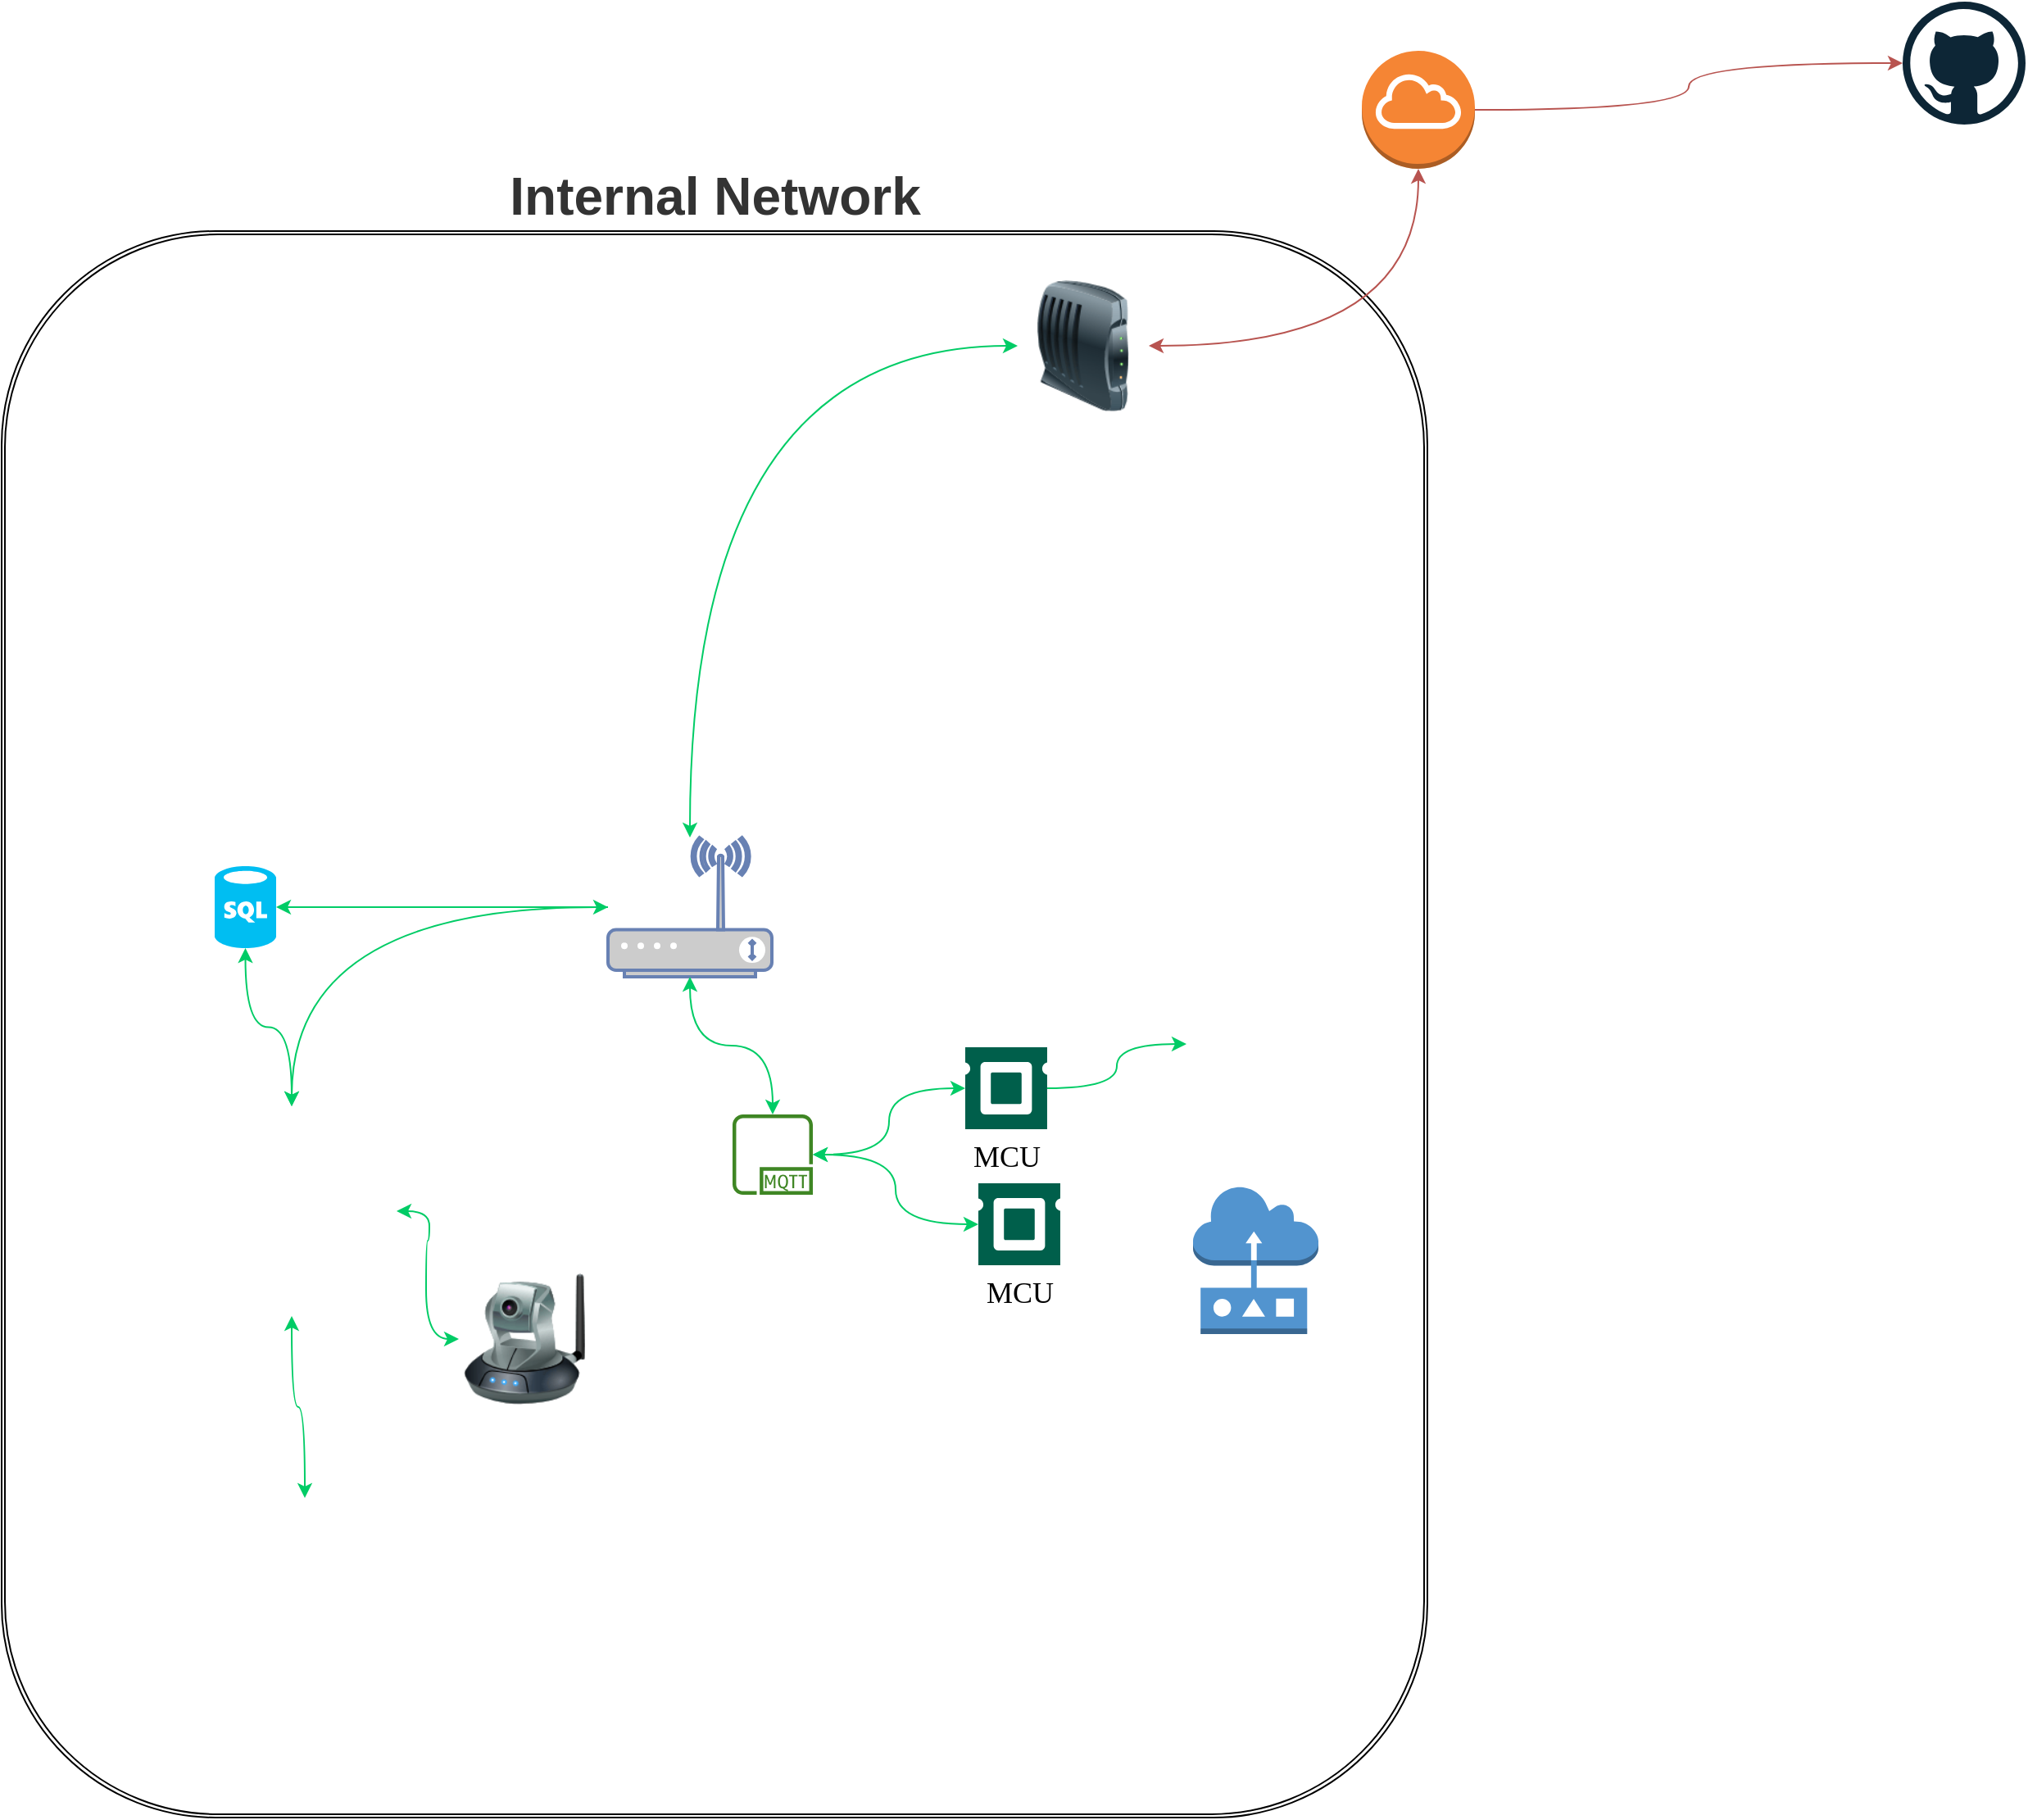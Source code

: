 <mxfile version="18.0.4" type="github">
  <diagram id="pVQxytGTDayc2jEEc_CP" name="페이지-1">
    <mxGraphModel dx="1624" dy="894" grid="0" gridSize="10" guides="1" tooltips="1" connect="1" arrows="1" fold="1" page="1" pageScale="1" pageWidth="1654" pageHeight="1169" background="none" math="0" shadow="0">
      <root>
        <mxCell id="0" />
        <mxCell id="1" parent="0" />
        <mxCell id="DquklN-0w3ACO9VQhsgp-13" value="Internal Network" style="shape=ext;double=1;rounded=1;gradientDirection=radial;shadow=0;glass=0;fillColor=none;verticalAlign=bottom;fontSize=32;fontStyle=1;horizontal=1;labelPosition=center;verticalLabelPosition=top;align=center;labelBackgroundColor=none;labelBorderColor=none;html=1;spacingTop=0;fontColor=#333333;" parent="1" vertex="1">
          <mxGeometry x="60" y="170" width="870" height="968" as="geometry" />
        </mxCell>
        <mxCell id="DquklN-0w3ACO9VQhsgp-12" style="edgeStyle=orthogonalEdgeStyle;rounded=1;orthogonalLoop=1;jettySize=auto;html=1;curved=1;startArrow=classic;startFill=1;strokeColor=#00CC66;" parent="1" source="DquklN-0w3ACO9VQhsgp-1" target="DquklN-0w3ACO9VQhsgp-11" edge="1">
          <mxGeometry relative="1" as="geometry" />
        </mxCell>
        <mxCell id="ETgPpj9uZT_xdQ4dbNcN-6" style="edgeStyle=orthogonalEdgeStyle;curved=1;rounded=1;orthogonalLoop=1;jettySize=auto;html=1;fontSize=18;startArrow=none;startFill=0;strokeColor=#00CC66;elbow=vertical;" edge="1" parent="1" source="DquklN-0w3ACO9VQhsgp-1" target="ETgPpj9uZT_xdQ4dbNcN-2">
          <mxGeometry relative="1" as="geometry" />
        </mxCell>
        <mxCell id="DquklN-0w3ACO9VQhsgp-1" value="" style="fontColor=#0066CC;verticalAlign=top;verticalLabelPosition=bottom;labelPosition=center;align=center;html=1;outlineConnect=0;fillColor=#CCCCCC;strokeColor=#6881B3;gradientColor=none;gradientDirection=north;strokeWidth=2;shape=mxgraph.networks.wireless_modem;rounded=1;" parent="1" vertex="1">
          <mxGeometry x="430" y="540" width="100" height="85" as="geometry" />
        </mxCell>
        <mxCell id="DquklN-0w3ACO9VQhsgp-7" style="edgeStyle=orthogonalEdgeStyle;rounded=1;orthogonalLoop=1;jettySize=auto;html=1;elbow=vertical;fillColor=#f8cecc;strokeColor=#b85450;curved=1;startArrow=classic;startFill=1;" parent="1" source="DquklN-0w3ACO9VQhsgp-5" target="DquklN-0w3ACO9VQhsgp-6" edge="1">
          <mxGeometry relative="1" as="geometry" />
        </mxCell>
        <mxCell id="DquklN-0w3ACO9VQhsgp-8" value="" style="edgeStyle=orthogonalEdgeStyle;rounded=1;orthogonalLoop=1;jettySize=auto;html=1;curved=1;startArrow=classic;startFill=1;strokeColor=#00CC66;" parent="1" source="DquklN-0w3ACO9VQhsgp-5" target="DquklN-0w3ACO9VQhsgp-1" edge="1">
          <mxGeometry relative="1" as="geometry" />
        </mxCell>
        <mxCell id="DquklN-0w3ACO9VQhsgp-5" value="" style="image;html=1;image=img/lib/clip_art/networking/Modem_128x128.png;rounded=1;" parent="1" vertex="1">
          <mxGeometry x="680" y="200" width="80" height="80" as="geometry" />
        </mxCell>
        <mxCell id="DquklN-0w3ACO9VQhsgp-16" style="edgeStyle=orthogonalEdgeStyle;curved=1;rounded=1;orthogonalLoop=1;jettySize=auto;html=1;fontSize=11;startArrow=none;startFill=0;elbow=vertical;strokeColor=#b85450;fillColor=#f8cecc;" parent="1" source="DquklN-0w3ACO9VQhsgp-6" target="ETgPpj9uZT_xdQ4dbNcN-12" edge="1">
          <mxGeometry relative="1" as="geometry">
            <mxPoint x="1270" y="96" as="targetPoint" />
          </mxGeometry>
        </mxCell>
        <mxCell id="DquklN-0w3ACO9VQhsgp-6" value="" style="outlineConnect=0;dashed=0;verticalLabelPosition=bottom;verticalAlign=top;align=center;html=1;shape=mxgraph.aws3.internet_gateway;fillColor=#F58534;gradientColor=none;rounded=1;" parent="1" vertex="1">
          <mxGeometry x="890" y="60" width="69" height="72" as="geometry" />
        </mxCell>
        <mxCell id="ETgPpj9uZT_xdQ4dbNcN-33" style="edgeStyle=orthogonalEdgeStyle;rounded=1;orthogonalLoop=1;jettySize=auto;html=1;fontFamily=Verdana;fontSize=32;fontColor=#333333;startArrow=classic;startFill=1;endArrow=classic;endFill=1;strokeColor=#00CC66;elbow=vertical;curved=1;" edge="1" parent="1" source="DquklN-0w3ACO9VQhsgp-11" target="ETgPpj9uZT_xdQ4dbNcN-2">
          <mxGeometry relative="1" as="geometry" />
        </mxCell>
        <mxCell id="DquklN-0w3ACO9VQhsgp-11" value="" style="shape=image;html=1;verticalAlign=top;verticalLabelPosition=bottom;labelBackgroundColor=#ffffff;imageAspect=0;aspect=fixed;image=https://cdn1.iconfinder.com/data/icons/fruit-136/64/Fruit_iconfree_Filled_Outline_raspberry-healthy-organic-food-fruit_icon-128.png;rounded=1;" parent="1" vertex="1">
          <mxGeometry x="173" y="704" width="128" height="128" as="geometry" />
        </mxCell>
        <mxCell id="DquklN-0w3ACO9VQhsgp-18" value="" style="edgeStyle=orthogonalEdgeStyle;curved=1;rounded=1;orthogonalLoop=1;jettySize=auto;html=1;fontSize=18;startArrow=classic;startFill=1;strokeColor=#00CC66;elbow=vertical;" parent="1" source="ETgPpj9uZT_xdQ4dbNcN-1" target="DquklN-0w3ACO9VQhsgp-11" edge="1">
          <mxGeometry relative="1" as="geometry">
            <mxPoint x="481.571" y="1060" as="sourcePoint" />
          </mxGeometry>
        </mxCell>
        <mxCell id="ETgPpj9uZT_xdQ4dbNcN-1" value="" style="shape=image;html=1;verticalAlign=top;verticalLabelPosition=bottom;labelBackgroundColor=#ffffff;imageAspect=0;aspect=fixed;image=https://cdn2.iconfinder.com/data/icons/boxicons-logos/24/bxl-flask-128.png;shadow=0;glass=0;labelBorderColor=default;fontSize=18;fillColor=none;gradientColor=#00FFFF;gradientDirection=radial;rounded=1;" vertex="1" parent="1">
          <mxGeometry x="181" y="943" width="128" height="128" as="geometry" />
        </mxCell>
        <mxCell id="ETgPpj9uZT_xdQ4dbNcN-2" value="" style="verticalLabelPosition=bottom;html=1;verticalAlign=top;align=center;strokeColor=none;fillColor=#00BEF2;shape=mxgraph.azure.sql_database;shadow=0;glass=0;labelBackgroundColor=none;labelBorderColor=default;fontSize=18;rounded=1;" vertex="1" parent="1">
          <mxGeometry x="190" y="557.5" width="37.5" height="50" as="geometry" />
        </mxCell>
        <mxCell id="ETgPpj9uZT_xdQ4dbNcN-12" value="" style="dashed=0;outlineConnect=0;html=1;align=center;labelPosition=center;verticalLabelPosition=bottom;verticalAlign=top;shape=mxgraph.weblogos.github;shadow=0;glass=0;labelBackgroundColor=none;labelBorderColor=default;fontSize=18;strokeWidth=1;fillColor=none;gradientColor=#00FFFF;gradientDirection=radial;rounded=1;" vertex="1" parent="1">
          <mxGeometry x="1220" y="30" width="75" height="75" as="geometry" />
        </mxCell>
        <mxCell id="ETgPpj9uZT_xdQ4dbNcN-35" style="edgeStyle=orthogonalEdgeStyle;curved=1;rounded=1;orthogonalLoop=1;jettySize=auto;html=1;fontFamily=Verdana;fontSize=32;fontColor=#333333;startArrow=classic;startFill=1;endArrow=classic;endFill=1;strokeColor=#00CC66;elbow=vertical;" edge="1" parent="1" source="ETgPpj9uZT_xdQ4dbNcN-13" target="ETgPpj9uZT_xdQ4dbNcN-34">
          <mxGeometry relative="1" as="geometry" />
        </mxCell>
        <mxCell id="ETgPpj9uZT_xdQ4dbNcN-13" value="MCU" style="pointerEvents=1;shadow=0;dashed=0;html=1;strokeColor=none;fillColor=#005F4B;labelPosition=center;verticalLabelPosition=bottom;verticalAlign=top;align=center;outlineConnect=0;shape=mxgraph.veeam2.cpu;glass=0;labelBackgroundColor=none;labelBorderColor=none;fontSize=18;fontFamily=Verdana;rounded=1;" vertex="1" parent="1">
          <mxGeometry x="648" y="668" width="50" height="50" as="geometry" />
        </mxCell>
        <mxCell id="ETgPpj9uZT_xdQ4dbNcN-36" value="" style="edgeStyle=orthogonalEdgeStyle;curved=1;rounded=1;orthogonalLoop=1;jettySize=auto;html=1;fontFamily=Verdana;fontSize=32;fontColor=#333333;startArrow=classic;startFill=1;endArrow=classic;endFill=1;strokeColor=#00CC66;elbow=vertical;" edge="1" parent="1" source="ETgPpj9uZT_xdQ4dbNcN-22" target="ETgPpj9uZT_xdQ4dbNcN-34">
          <mxGeometry relative="1" as="geometry" />
        </mxCell>
        <mxCell id="ETgPpj9uZT_xdQ4dbNcN-22" value="MCU" style="pointerEvents=1;shadow=0;dashed=0;html=1;strokeColor=none;fillColor=#005F4B;labelPosition=center;verticalLabelPosition=bottom;verticalAlign=top;align=center;outlineConnect=0;shape=mxgraph.veeam2.cpu;glass=0;labelBackgroundColor=none;labelBorderColor=none;fontSize=18;fontFamily=Verdana;rounded=1;" vertex="1" parent="1">
          <mxGeometry x="656" y="751" width="50" height="50" as="geometry" />
        </mxCell>
        <mxCell id="ETgPpj9uZT_xdQ4dbNcN-25" value="" style="edgeStyle=orthogonalEdgeStyle;curved=1;rounded=1;orthogonalLoop=1;jettySize=auto;html=1;fontFamily=Verdana;fontSize=32;fontColor=#333333;startArrow=classic;startFill=1;strokeColor=#00CC66;elbow=vertical;endArrow=none;endFill=0;" edge="1" parent="1" source="ETgPpj9uZT_xdQ4dbNcN-23" target="ETgPpj9uZT_xdQ4dbNcN-13">
          <mxGeometry relative="1" as="geometry" />
        </mxCell>
        <mxCell id="ETgPpj9uZT_xdQ4dbNcN-23" value="" style="shape=image;html=1;verticalAlign=top;verticalLabelPosition=bottom;labelBackgroundColor=#ffffff;imageAspect=0;aspect=fixed;image=https://cdn2.iconfinder.com/data/icons/bitsies/128/Lightbulb-128.png;rounded=1;shadow=0;glass=0;dashed=1;labelBorderColor=none;fontFamily=Verdana;fontSize=32;fontColor=#333333;strokeWidth=1;fillColor=none;gradientColor=#00FFFF;gradientDirection=radial;" vertex="1" parent="1">
          <mxGeometry x="783" y="602" width="128" height="128" as="geometry" />
        </mxCell>
        <mxCell id="ETgPpj9uZT_xdQ4dbNcN-30" value="" style="edgeStyle=orthogonalEdgeStyle;curved=1;rounded=1;orthogonalLoop=1;jettySize=auto;html=1;fontFamily=Verdana;fontSize=32;fontColor=#333333;startArrow=classic;startFill=1;endArrow=classic;endFill=1;strokeColor=#00CC66;elbow=vertical;" edge="1" parent="1" source="ETgPpj9uZT_xdQ4dbNcN-27" target="DquklN-0w3ACO9VQhsgp-11">
          <mxGeometry relative="1" as="geometry" />
        </mxCell>
        <mxCell id="ETgPpj9uZT_xdQ4dbNcN-27" value="" style="image;html=1;image=img/lib/clip_art/networking/Ip_Camera_128x128.png;rounded=1;shadow=0;glass=0;dashed=1;labelBackgroundColor=none;labelBorderColor=none;fontFamily=Verdana;fontSize=32;fontColor=#333333;strokeWidth=1;fillColor=none;gradientColor=#00FFFF;gradientDirection=radial;" vertex="1" parent="1">
          <mxGeometry x="339" y="806" width="80" height="80" as="geometry" />
        </mxCell>
        <mxCell id="ETgPpj9uZT_xdQ4dbNcN-31" value="" style="outlineConnect=0;dashed=0;verticalLabelPosition=bottom;verticalAlign=top;align=center;html=1;shape=mxgraph.aws3.sensor;fillColor=#5294CF;gradientColor=none;rounded=1;shadow=0;glass=0;labelBackgroundColor=none;labelBorderColor=none;fontFamily=Verdana;fontSize=32;fontColor=#333333;strokeWidth=1;" vertex="1" parent="1">
          <mxGeometry x="787" y="753" width="76.5" height="90" as="geometry" />
        </mxCell>
        <mxCell id="ETgPpj9uZT_xdQ4dbNcN-37" value="" style="edgeStyle=orthogonalEdgeStyle;curved=1;rounded=1;orthogonalLoop=1;jettySize=auto;html=1;fontFamily=Verdana;fontSize=32;fontColor=#333333;startArrow=classic;startFill=1;endArrow=classic;endFill=1;strokeColor=#00CC66;elbow=vertical;" edge="1" parent="1" source="ETgPpj9uZT_xdQ4dbNcN-34" target="DquklN-0w3ACO9VQhsgp-1">
          <mxGeometry relative="1" as="geometry" />
        </mxCell>
        <mxCell id="ETgPpj9uZT_xdQ4dbNcN-34" value="" style="sketch=0;outlineConnect=0;fontColor=#232F3E;gradientColor=none;fillColor=#3F8624;strokeColor=none;dashed=0;verticalLabelPosition=bottom;verticalAlign=top;align=center;html=1;fontSize=12;fontStyle=0;aspect=fixed;pointerEvents=1;shape=mxgraph.aws4.mqtt_protocol;rounded=1;shadow=0;glass=0;labelBackgroundColor=none;labelBorderColor=none;fontFamily=Verdana;" vertex="1" parent="1">
          <mxGeometry x="506" y="709" width="49" height="49" as="geometry" />
        </mxCell>
      </root>
    </mxGraphModel>
  </diagram>
</mxfile>
